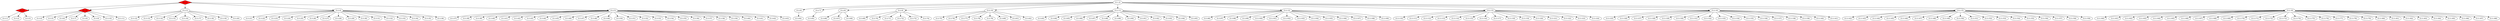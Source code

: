 digraph G {
	{
	node [shape=diamond, style=filled]
	"(3,1,1)", "(3,2,1)", "(3,2,2)" [fillcolor=red]
	}
"(3,1,1)" -> "(3,2,1)", "(3,2,2)", "(3,2,3)", "(3,2,4)", "(3,2,5)"
"(3,1,2)" -> "(3,2,6)", "(3,2,7)", "(3,2,8)", "(3,2,9)", "(3,2,10)", "(3,2,11)", "(3,2,12)", "(3,2,13)", "(3,2,14)", "(3,2,15)", "(3,2,16)"
"(3,2,1)" -> "(3,3,1)", "(3,3,2)", "(3,3,3)"
"(3,2,2)" -> "(3,3,4)", "(3,3,5)", "(3,3,6)", "(3,3,7)", "(3,3,8)", "(3,3,9)", "(3,3,10)", "(3,3,11)"
"(3,2,3)" -> "(3,3,12)", "(3,3,13)", "(3,3,14)", "(3,3,15)", "(3,3,16)", "(3,3,17)", "(3,3,18)", "(3,3,19)", "(3,3,20)"
"(3,2,4)" -> "(3,3,21)", "(3,3,22)", "(3,3,23)", "(3,3,24)", "(3,3,25)", "(3,3,26)", "(3,3,27)", "(3,3,28)", "(3,3,29)", "(3,3,30)", "(3,3,31)", "(3,3,32)", "(3,3,33)", "(3,3,34)", "(3,3,35)", "(3,3,36)"
"(3,2,5)" -> "(3,3,37)", "(3,3,38)", "(3,3,39)", "(3,3,40)", "(3,3,41)", "(3,3,42)", "(3,3,43)", "(3,3,44)", "(3,3,45)", "(3,3,46)", "(3,3,47)", "(3,3,48)", "(3,3,49)", "(3,3,50)", "(3,3,51)", "(3,3,52)", "(3,3,53)", "(3,3,54)", "(3,3,55)", "(3,3,56)", "(3,3,57)", "(3,3,58)", "(3,3,59)", "(3,3,60)", "(3,3,61)", "(3,3,62)", "(3,3,63)"
"(3,2,6)" -> "(3,3,64)"
"(3,2,7)" -> "(3,3,65)"
"(3,2,8)" -> "(3,3,66)", "(3,3,67)", "(3,3,68)"
"(3,2,9)" -> "(3,3,69)", "(3,3,70)", "(3,3,71)", "(3,3,72)", "(3,3,73)", "(3,3,74)"
"(3,2,10)" -> "(3,3,75)", "(3,3,76)", "(3,3,77)", "(3,3,78)", "(3,3,79)", "(3,3,80)", "(3,3,81)", "(3,3,82)"
"(3,2,11)" -> "(3,3,83)", "(3,3,84)", "(3,3,85)", "(3,3,86)", "(3,3,87)", "(3,3,88)", "(3,3,89)", "(3,3,90)", "(3,3,91)", "(3,3,92)", "(3,3,93)", "(3,3,94)", "(3,3,95)"
"(3,2,12)" -> "(3,3,96)", "(3,3,97)", "(3,3,98)", "(3,3,99)", "(3,3,100)", "(3,3,101)", "(3,3,102)", "(3,3,103)", "(3,3,104)", "(3,3,105)", "(3,3,106)", "(3,3,107)", "(3,3,108)", "(3,3,109)"
"(3,2,13)" -> "(3,3,110)", "(3,3,111)", "(3,3,112)", "(3,3,113)", "(3,3,114)", "(3,3,115)", "(3,3,116)", "(3,3,117)", "(3,3,118)", "(3,3,119)", "(3,3,120)", "(3,3,121)", "(3,3,122)", "(3,3,123)", "(3,3,124)"
"(3,2,14)" -> "(3,3,125)", "(3,3,126)", "(3,3,127)", "(3,3,128)", "(3,3,129)", "(3,3,130)", "(3,3,131)", "(3,3,132)", "(3,3,133)", "(3,3,134)", "(3,3,135)", "(3,3,136)", "(3,3,137)", "(3,3,138)", "(3,3,139)", "(3,3,140)", "(3,3,141)"
"(3,2,15)" -> "(3,3,142)", "(3,3,143)", "(3,3,144)", "(3,3,145)", "(3,3,146)", "(3,3,147)", "(3,3,148)", "(3,3,149)", "(3,3,150)", "(3,3,151)", "(3,3,152)", "(3,3,153)", "(3,3,154)", "(3,3,155)", "(3,3,156)", "(3,3,157)", "(3,3,158)", "(3,3,159)"
"(3,2,16)" -> "(3,3,160)", "(3,3,161)", "(3,3,162)", "(3,3,163)", "(3,3,164)", "(3,3,165)", "(3,3,166)", "(3,3,167)", "(3,3,168)", "(3,3,169)", "(3,3,170)", "(3,3,171)", "(3,3,172)", "(3,3,173)", "(3,3,174)", "(3,3,175)", "(3,3,176)", "(3,3,177)", "(3,3,178)", "(3,3,179)", "(3,3,180)", "(3,3,181)", "(3,3,182)", "(3,3,183)", "(3,3,184)", "(3,3,185)", "(3,3,186)", "(3,3,187)", "(3,3,188)"
}